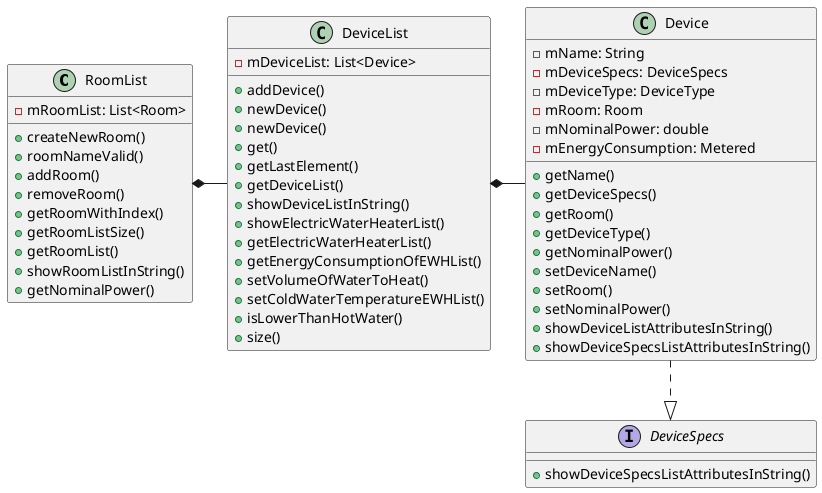 @startuml

class RoomList{
- mRoomList: List<Room>
+ createNewRoom()
+ roomNameValid()
+ addRoom()
+ removeRoom()
+ getRoomWithIndex()
+ getRoomListSize()
+ getRoomList()
+ showRoomListInString()
+ getNominalPower()

}

class DeviceList{
- mDeviceList: List<Device>
+ addDevice()
+ newDevice()
+ newDevice()
+ get()
+ getLastElement()
+ getDeviceList()
+ showDeviceListInString()
+ showElectricWaterHeaterList()
+ getElectricWaterHeaterList()
+ getEnergyConsumptionOfEWHList()
+ setVolumeOfWaterToHeat()
+ setColdWaterTemperatureEWHList()
+ isLowerThanHotWater()
+ size()
}

class Device {
- mName: String
- mDeviceSpecs: DeviceSpecs
- mDeviceType: DeviceType
- mRoom: Room
- mNominalPower: double
- mEnergyConsumption: Metered
+ getName()
+ getDeviceSpecs()
+ getRoom()
+ getDeviceType()
+ getNominalPower()
+ setDeviceName()
+ setRoom()
+ setNominalPower()
+ showDeviceListAttributesInString()
+ showDeviceSpecsListAttributesInString()
}

interface DeviceSpecs{
+ showDeviceSpecsListAttributesInString()
}

RoomList *- DeviceList
DeviceList *- Device
Device ..|> DeviceSpecs



@enduml